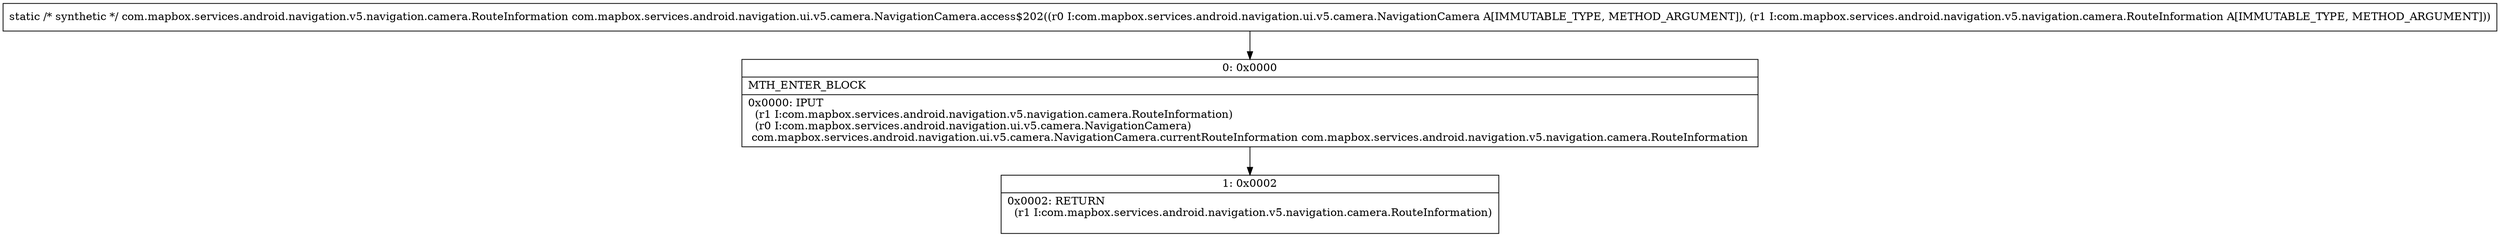digraph "CFG forcom.mapbox.services.android.navigation.ui.v5.camera.NavigationCamera.access$202(Lcom\/mapbox\/services\/android\/navigation\/ui\/v5\/camera\/NavigationCamera;Lcom\/mapbox\/services\/android\/navigation\/v5\/navigation\/camera\/RouteInformation;)Lcom\/mapbox\/services\/android\/navigation\/v5\/navigation\/camera\/RouteInformation;" {
Node_0 [shape=record,label="{0\:\ 0x0000|MTH_ENTER_BLOCK\l|0x0000: IPUT  \l  (r1 I:com.mapbox.services.android.navigation.v5.navigation.camera.RouteInformation)\l  (r0 I:com.mapbox.services.android.navigation.ui.v5.camera.NavigationCamera)\l com.mapbox.services.android.navigation.ui.v5.camera.NavigationCamera.currentRouteInformation com.mapbox.services.android.navigation.v5.navigation.camera.RouteInformation \l}"];
Node_1 [shape=record,label="{1\:\ 0x0002|0x0002: RETURN  \l  (r1 I:com.mapbox.services.android.navigation.v5.navigation.camera.RouteInformation)\l \l}"];
MethodNode[shape=record,label="{static \/* synthetic *\/ com.mapbox.services.android.navigation.v5.navigation.camera.RouteInformation com.mapbox.services.android.navigation.ui.v5.camera.NavigationCamera.access$202((r0 I:com.mapbox.services.android.navigation.ui.v5.camera.NavigationCamera A[IMMUTABLE_TYPE, METHOD_ARGUMENT]), (r1 I:com.mapbox.services.android.navigation.v5.navigation.camera.RouteInformation A[IMMUTABLE_TYPE, METHOD_ARGUMENT])) }"];
MethodNode -> Node_0;
Node_0 -> Node_1;
}

